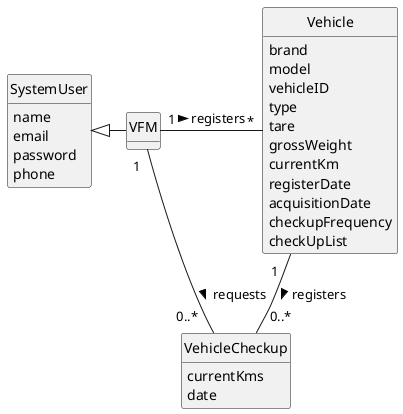 @startuml
skinparam monochrome true
skinparam packageStyle rectangle
skinparam shadowing false



skinparam classAttributeIconSize 0

hide circle
hide methods


class SystemUser {
    name
    email
    password
    phone

}
class VFM {

}

class VehicleCheckup {
    currentKms
    date

}

class Vehicle {


        brand
        model
        vehicleID
        type
        tare
        grossWeight
        currentKm
        registerDate
        acquisitionDate
        checkupFrequency
        checkUpList
}


VFM "1" - "*" Vehicle : registers >
Vehicle "1   " -- "0..*                        " VehicleCheckup : registers >
VFM "           1 " - "0..*   " VehicleCheckup : requests >
SystemUser <|- VFM
@enduml